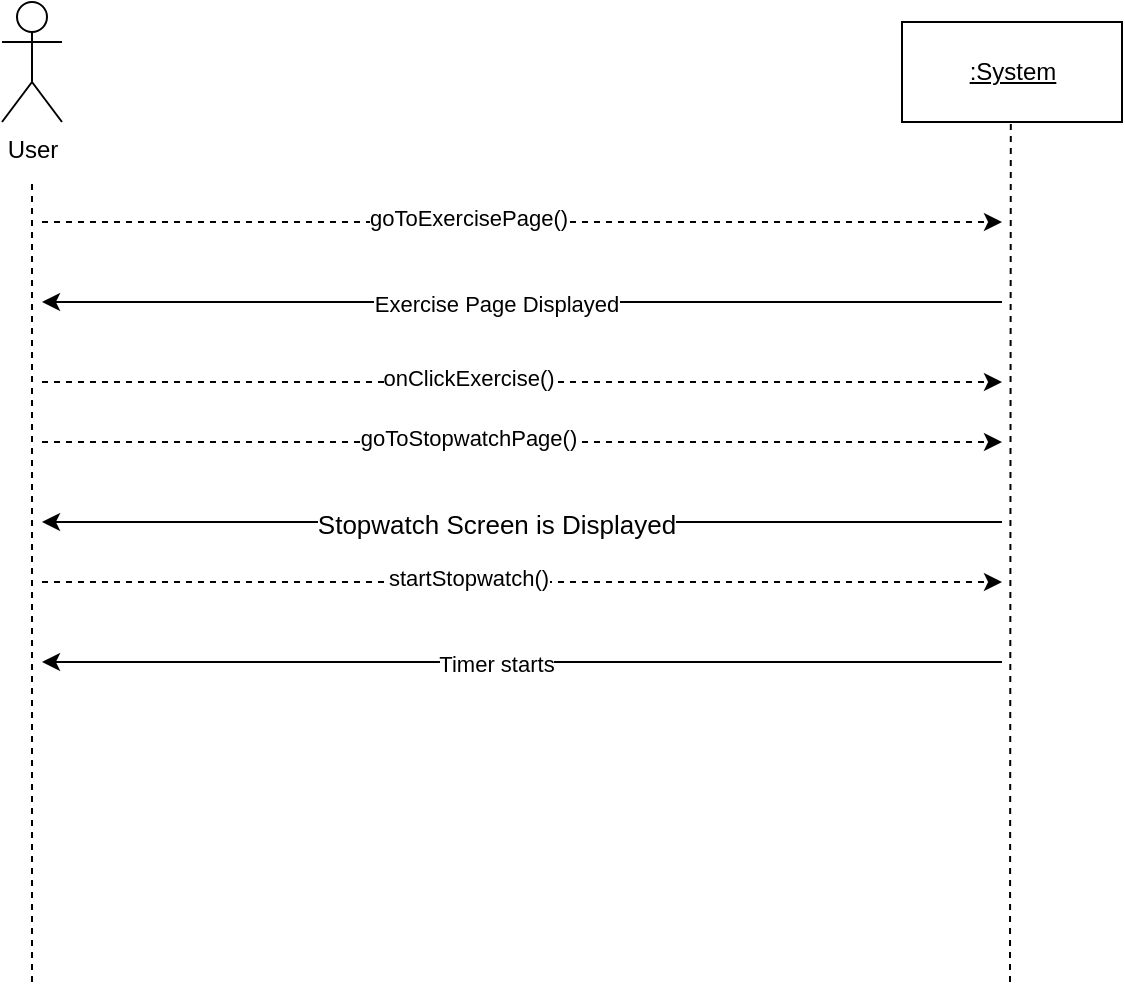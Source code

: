 <mxfile version="15.9.1" type="github"><diagram id="C3kk8iVVJ5LhTP5NbqHd" name="Page-1"><mxGraphModel dx="1179" dy="543" grid="1" gridSize="10" guides="1" tooltips="1" connect="1" arrows="1" fold="1" page="1" pageScale="1" pageWidth="850" pageHeight="1100" math="0" shadow="0"><root><mxCell id="0"/><mxCell id="1" parent="0"/><mxCell id="VYZUzuegT2Te2G6oGABQ-1" value="User" style="shape=umlActor;verticalLabelPosition=bottom;verticalAlign=top;html=1;" parent="1" vertex="1"><mxGeometry x="150" y="130" width="30" height="60" as="geometry"/></mxCell><mxCell id="VYZUzuegT2Te2G6oGABQ-2" value="&lt;u&gt;:System&lt;/u&gt;" style="html=1;" parent="1" vertex="1"><mxGeometry x="600" y="140" width="110" height="50" as="geometry"/></mxCell><mxCell id="VYZUzuegT2Te2G6oGABQ-3" value="" style="endArrow=none;dashed=1;html=1;rounded=0;" parent="1" edge="1"><mxGeometry width="50" height="50" relative="1" as="geometry"><mxPoint x="165" y="620" as="sourcePoint"/><mxPoint x="165" y="220" as="targetPoint"/></mxGeometry></mxCell><mxCell id="VYZUzuegT2Te2G6oGABQ-4" value="" style="endArrow=none;dashed=1;html=1;rounded=0;" parent="1" edge="1"><mxGeometry width="50" height="50" relative="1" as="geometry"><mxPoint x="654" y="620" as="sourcePoint"/><mxPoint x="654.41" y="190" as="targetPoint"/></mxGeometry></mxCell><mxCell id="aOVv1BIqw7hd5nw9u_mf-1" value="" style="endArrow=classic;html=1;rounded=0;" edge="1" parent="1"><mxGeometry width="50" height="50" relative="1" as="geometry"><mxPoint x="650" y="280" as="sourcePoint"/><mxPoint x="170" y="280" as="targetPoint"/></mxGeometry></mxCell><mxCell id="aOVv1BIqw7hd5nw9u_mf-2" value="Exercise Page Displayed" style="edgeLabel;html=1;align=center;verticalAlign=middle;resizable=0;points=[];" vertex="1" connectable="0" parent="aOVv1BIqw7hd5nw9u_mf-1"><mxGeometry x="0.054" y="1" relative="1" as="geometry"><mxPoint as="offset"/></mxGeometry></mxCell><mxCell id="aOVv1BIqw7hd5nw9u_mf-3" value="" style="endArrow=classic;html=1;rounded=0;dashed=1;" edge="1" parent="1"><mxGeometry width="50" height="50" relative="1" as="geometry"><mxPoint x="170" y="240" as="sourcePoint"/><mxPoint x="650" y="240" as="targetPoint"/></mxGeometry></mxCell><mxCell id="aOVv1BIqw7hd5nw9u_mf-4" value="goToExercisePage()" style="edgeLabel;html=1;align=center;verticalAlign=middle;resizable=0;points=[];" vertex="1" connectable="0" parent="aOVv1BIqw7hd5nw9u_mf-3"><mxGeometry x="-0.113" y="2" relative="1" as="geometry"><mxPoint as="offset"/></mxGeometry></mxCell><mxCell id="aOVv1BIqw7hd5nw9u_mf-8" value="" style="endArrow=classic;html=1;rounded=0;dashed=1;" edge="1" parent="1"><mxGeometry width="50" height="50" relative="1" as="geometry"><mxPoint x="170" y="320" as="sourcePoint"/><mxPoint x="650" y="320" as="targetPoint"/></mxGeometry></mxCell><mxCell id="aOVv1BIqw7hd5nw9u_mf-9" value="onClickExercise()" style="edgeLabel;html=1;align=center;verticalAlign=middle;resizable=0;points=[];" vertex="1" connectable="0" parent="aOVv1BIqw7hd5nw9u_mf-8"><mxGeometry x="-0.113" y="2" relative="1" as="geometry"><mxPoint as="offset"/></mxGeometry></mxCell><mxCell id="aOVv1BIqw7hd5nw9u_mf-10" value="" style="endArrow=classic;html=1;rounded=0;dashed=1;" edge="1" parent="1"><mxGeometry width="50" height="50" relative="1" as="geometry"><mxPoint x="170" y="350" as="sourcePoint"/><mxPoint x="650.0" y="350" as="targetPoint"/></mxGeometry></mxCell><mxCell id="aOVv1BIqw7hd5nw9u_mf-11" value="goToStopwatchPage()" style="edgeLabel;html=1;align=center;verticalAlign=middle;resizable=0;points=[];" vertex="1" connectable="0" parent="aOVv1BIqw7hd5nw9u_mf-10"><mxGeometry x="-0.113" y="2" relative="1" as="geometry"><mxPoint as="offset"/></mxGeometry></mxCell><mxCell id="aOVv1BIqw7hd5nw9u_mf-13" value="" style="endArrow=classic;html=1;rounded=0;" edge="1" parent="1"><mxGeometry width="50" height="50" relative="1" as="geometry"><mxPoint x="650.0" y="460" as="sourcePoint"/><mxPoint x="170" y="460" as="targetPoint"/></mxGeometry></mxCell><mxCell id="aOVv1BIqw7hd5nw9u_mf-14" value="Timer starts" style="edgeLabel;html=1;align=center;verticalAlign=middle;resizable=0;points=[];" vertex="1" connectable="0" parent="aOVv1BIqw7hd5nw9u_mf-13"><mxGeometry x="0.054" y="1" relative="1" as="geometry"><mxPoint as="offset"/></mxGeometry></mxCell><mxCell id="aOVv1BIqw7hd5nw9u_mf-15" value="" style="endArrow=classic;html=1;rounded=0;" edge="1" parent="1"><mxGeometry width="50" height="50" relative="1" as="geometry"><mxPoint x="650.0" y="390" as="sourcePoint"/><mxPoint x="170" y="390" as="targetPoint"/></mxGeometry></mxCell><mxCell id="aOVv1BIqw7hd5nw9u_mf-16" value="&lt;span style=&quot;font-size: 13px ; color: #000000 ; font-weight: normal ; text-decoration: none ; font-family: &amp;#34;arial&amp;#34; ; font-style: normal&quot;&gt;Stopwatch Screen is Displayed&lt;/span&gt;" style="edgeLabel;html=1;align=center;verticalAlign=middle;resizable=0;points=[];" vertex="1" connectable="0" parent="aOVv1BIqw7hd5nw9u_mf-15"><mxGeometry x="0.054" y="1" relative="1" as="geometry"><mxPoint as="offset"/></mxGeometry></mxCell><mxCell id="aOVv1BIqw7hd5nw9u_mf-17" value="" style="endArrow=classic;html=1;rounded=0;dashed=1;" edge="1" parent="1"><mxGeometry width="50" height="50" relative="1" as="geometry"><mxPoint x="170" y="420" as="sourcePoint"/><mxPoint x="650.0" y="420" as="targetPoint"/></mxGeometry></mxCell><mxCell id="aOVv1BIqw7hd5nw9u_mf-18" value="startStopwatch()" style="edgeLabel;html=1;align=center;verticalAlign=middle;resizable=0;points=[];" vertex="1" connectable="0" parent="aOVv1BIqw7hd5nw9u_mf-17"><mxGeometry x="-0.113" y="2" relative="1" as="geometry"><mxPoint as="offset"/></mxGeometry></mxCell></root></mxGraphModel></diagram></mxfile>